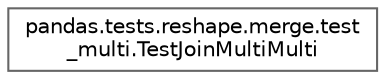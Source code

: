 digraph "Graphical Class Hierarchy"
{
 // LATEX_PDF_SIZE
  bgcolor="transparent";
  edge [fontname=Helvetica,fontsize=10,labelfontname=Helvetica,labelfontsize=10];
  node [fontname=Helvetica,fontsize=10,shape=box,height=0.2,width=0.4];
  rankdir="LR";
  Node0 [id="Node000000",label="pandas.tests.reshape.merge.test\l_multi.TestJoinMultiMulti",height=0.2,width=0.4,color="grey40", fillcolor="white", style="filled",URL="$d1/db4/classpandas_1_1tests_1_1reshape_1_1merge_1_1test__multi_1_1TestJoinMultiMulti.html",tooltip=" "];
}
